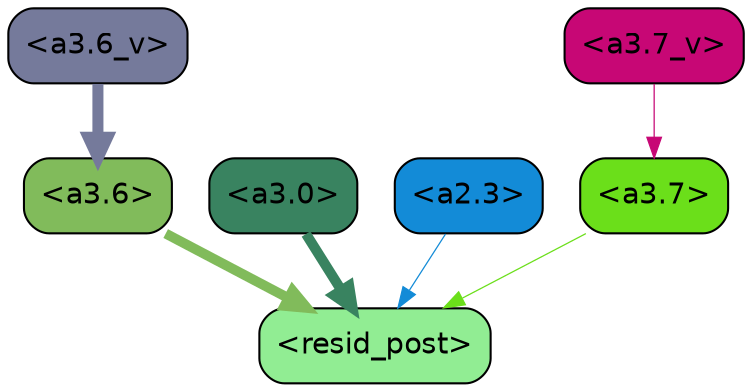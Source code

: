 strict digraph "" {
	graph [bgcolor=transparent,
		layout=dot,
		overlap=false,
		splines=true
	];
	"<a3.7>"	[color=black,
		fillcolor="#6bdf1a",
		fontname=Helvetica,
		shape=box,
		style="filled, rounded"];
	"<resid_post>"	[color=black,
		fillcolor="#91ed93",
		fontname=Helvetica,
		shape=box,
		style="filled, rounded"];
	"<a3.7>" -> "<resid_post>"	[color="#6bdf1a",
		penwidth=0.6];
	"<a3.6>"	[color=black,
		fillcolor="#81bb5b",
		fontname=Helvetica,
		shape=box,
		style="filled, rounded"];
	"<a3.6>" -> "<resid_post>"	[color="#81bb5b",
		penwidth=4.7534414529800415];
	"<a3.0>"	[color=black,
		fillcolor="#398360",
		fontname=Helvetica,
		shape=box,
		style="filled, rounded"];
	"<a3.0>" -> "<resid_post>"	[color="#398360",
		penwidth=4.898576855659485];
	"<a2.3>"	[color=black,
		fillcolor="#138bd7",
		fontname=Helvetica,
		shape=box,
		style="filled, rounded"];
	"<a2.3>" -> "<resid_post>"	[color="#138bd7",
		penwidth=0.6];
	"<a3.7_v>"	[color=black,
		fillcolor="#c70775",
		fontname=Helvetica,
		shape=box,
		style="filled, rounded"];
	"<a3.7_v>" -> "<a3.7>"	[color="#c70775",
		penwidth=0.6];
	"<a3.6_v>"	[color=black,
		fillcolor="#757a9b",
		fontname=Helvetica,
		shape=box,
		style="filled, rounded"];
	"<a3.6_v>" -> "<a3.6>"	[color="#757a9b",
		penwidth=5.297133803367615];
}
